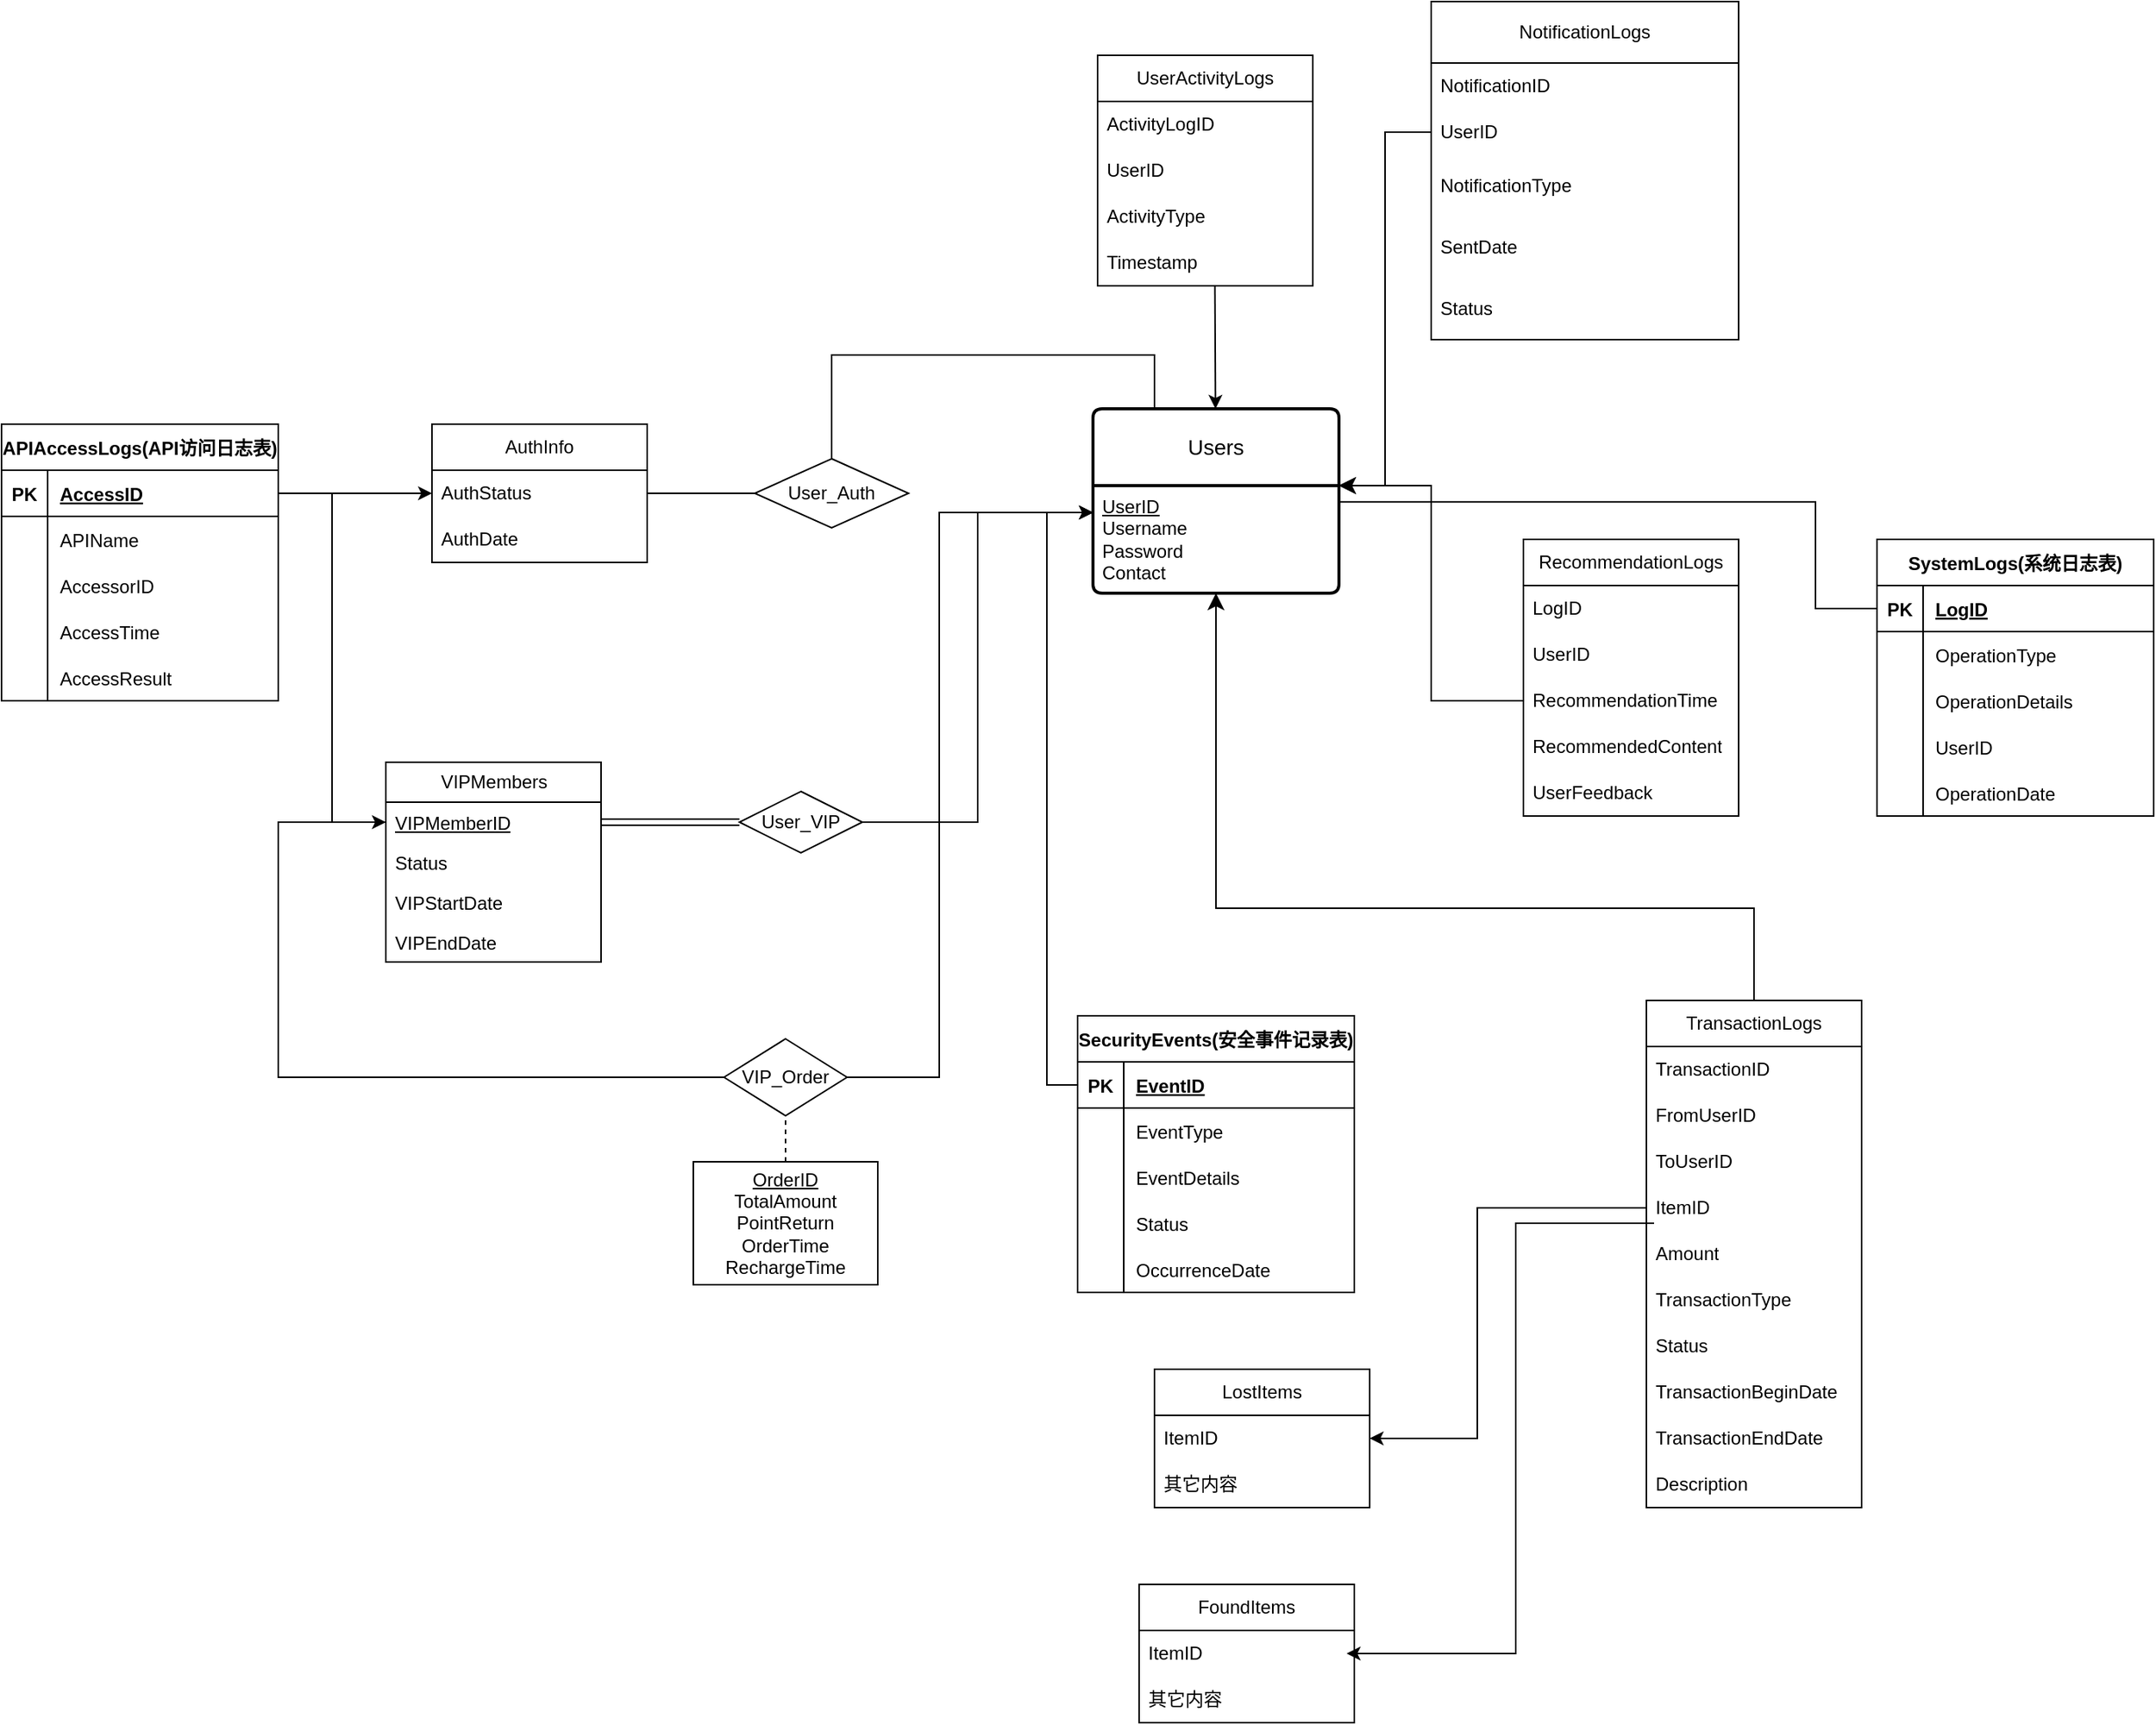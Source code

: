 <mxfile version="24.4.4" type="device">
  <diagram id="R2lEEEUBdFMjLlhIrx00" name="Page-1">
    <mxGraphModel dx="3827" dy="1491" grid="1" gridSize="10" guides="1" tooltips="1" connect="1" arrows="1" fold="1" page="1" pageScale="1" pageWidth="827" pageHeight="1169" math="0" shadow="0" extFonts="Permanent Marker^https://fonts.googleapis.com/css?family=Permanent+Marker">
      <root>
        <mxCell id="0" />
        <mxCell id="1" parent="0" />
        <mxCell id="C-vyLk0tnHw3VtMMgP7b-23" value="SystemLogs(系统日志表)" style="shape=table;startSize=30;container=1;collapsible=1;childLayout=tableLayout;fixedRows=1;rowLines=0;fontStyle=1;align=center;resizeLast=1;" parent="1" vertex="1">
          <mxGeometry x="870" y="460" width="180" height="180" as="geometry" />
        </mxCell>
        <mxCell id="C-vyLk0tnHw3VtMMgP7b-24" value="" style="shape=partialRectangle;collapsible=0;dropTarget=0;pointerEvents=0;fillColor=none;points=[[0,0.5],[1,0.5]];portConstraint=eastwest;top=0;left=0;right=0;bottom=1;" parent="C-vyLk0tnHw3VtMMgP7b-23" vertex="1">
          <mxGeometry y="30" width="180" height="30" as="geometry" />
        </mxCell>
        <mxCell id="C-vyLk0tnHw3VtMMgP7b-25" value="PK" style="shape=partialRectangle;overflow=hidden;connectable=0;fillColor=none;top=0;left=0;bottom=0;right=0;fontStyle=1;" parent="C-vyLk0tnHw3VtMMgP7b-24" vertex="1">
          <mxGeometry width="30" height="30" as="geometry">
            <mxRectangle width="30" height="30" as="alternateBounds" />
          </mxGeometry>
        </mxCell>
        <mxCell id="C-vyLk0tnHw3VtMMgP7b-26" value="LogID" style="shape=partialRectangle;overflow=hidden;connectable=0;fillColor=none;top=0;left=0;bottom=0;right=0;align=left;spacingLeft=6;fontStyle=5;" parent="C-vyLk0tnHw3VtMMgP7b-24" vertex="1">
          <mxGeometry x="30" width="150" height="30" as="geometry">
            <mxRectangle width="150" height="30" as="alternateBounds" />
          </mxGeometry>
        </mxCell>
        <mxCell id="C-vyLk0tnHw3VtMMgP7b-27" value="" style="shape=partialRectangle;collapsible=0;dropTarget=0;pointerEvents=0;fillColor=none;points=[[0,0.5],[1,0.5]];portConstraint=eastwest;top=0;left=0;right=0;bottom=0;" parent="C-vyLk0tnHw3VtMMgP7b-23" vertex="1">
          <mxGeometry y="60" width="180" height="30" as="geometry" />
        </mxCell>
        <mxCell id="C-vyLk0tnHw3VtMMgP7b-28" value="" style="shape=partialRectangle;overflow=hidden;connectable=0;fillColor=none;top=0;left=0;bottom=0;right=0;" parent="C-vyLk0tnHw3VtMMgP7b-27" vertex="1">
          <mxGeometry width="30" height="30" as="geometry">
            <mxRectangle width="30" height="30" as="alternateBounds" />
          </mxGeometry>
        </mxCell>
        <mxCell id="C-vyLk0tnHw3VtMMgP7b-29" value="OperationType" style="shape=partialRectangle;overflow=hidden;connectable=0;fillColor=none;top=0;left=0;bottom=0;right=0;align=left;spacingLeft=6;" parent="C-vyLk0tnHw3VtMMgP7b-27" vertex="1">
          <mxGeometry x="30" width="150" height="30" as="geometry">
            <mxRectangle width="150" height="30" as="alternateBounds" />
          </mxGeometry>
        </mxCell>
        <mxCell id="iNMKow8Jw0Is4EPmuiwN-4" style="shape=partialRectangle;collapsible=0;dropTarget=0;pointerEvents=0;fillColor=none;points=[[0,0.5],[1,0.5]];portConstraint=eastwest;top=0;left=0;right=0;bottom=0;" parent="C-vyLk0tnHw3VtMMgP7b-23" vertex="1">
          <mxGeometry y="90" width="180" height="30" as="geometry" />
        </mxCell>
        <mxCell id="iNMKow8Jw0Is4EPmuiwN-5" style="shape=partialRectangle;overflow=hidden;connectable=0;fillColor=none;top=0;left=0;bottom=0;right=0;" parent="iNMKow8Jw0Is4EPmuiwN-4" vertex="1">
          <mxGeometry width="30" height="30" as="geometry">
            <mxRectangle width="30" height="30" as="alternateBounds" />
          </mxGeometry>
        </mxCell>
        <mxCell id="iNMKow8Jw0Is4EPmuiwN-6" value="OperationDetails" style="shape=partialRectangle;overflow=hidden;connectable=0;fillColor=none;top=0;left=0;bottom=0;right=0;align=left;spacingLeft=6;" parent="iNMKow8Jw0Is4EPmuiwN-4" vertex="1">
          <mxGeometry x="30" width="150" height="30" as="geometry">
            <mxRectangle width="150" height="30" as="alternateBounds" />
          </mxGeometry>
        </mxCell>
        <mxCell id="iNMKow8Jw0Is4EPmuiwN-7" style="shape=partialRectangle;collapsible=0;dropTarget=0;pointerEvents=0;fillColor=none;points=[[0,0.5],[1,0.5]];portConstraint=eastwest;top=0;left=0;right=0;bottom=0;" parent="C-vyLk0tnHw3VtMMgP7b-23" vertex="1">
          <mxGeometry y="120" width="180" height="30" as="geometry" />
        </mxCell>
        <mxCell id="iNMKow8Jw0Is4EPmuiwN-8" style="shape=partialRectangle;overflow=hidden;connectable=0;fillColor=none;top=0;left=0;bottom=0;right=0;" parent="iNMKow8Jw0Is4EPmuiwN-7" vertex="1">
          <mxGeometry width="30" height="30" as="geometry">
            <mxRectangle width="30" height="30" as="alternateBounds" />
          </mxGeometry>
        </mxCell>
        <mxCell id="iNMKow8Jw0Is4EPmuiwN-9" value="UserID" style="shape=partialRectangle;overflow=hidden;connectable=0;fillColor=none;top=0;left=0;bottom=0;right=0;align=left;spacingLeft=6;" parent="iNMKow8Jw0Is4EPmuiwN-7" vertex="1">
          <mxGeometry x="30" width="150" height="30" as="geometry">
            <mxRectangle width="150" height="30" as="alternateBounds" />
          </mxGeometry>
        </mxCell>
        <mxCell id="iNMKow8Jw0Is4EPmuiwN-10" style="shape=partialRectangle;collapsible=0;dropTarget=0;pointerEvents=0;fillColor=none;points=[[0,0.5],[1,0.5]];portConstraint=eastwest;top=0;left=0;right=0;bottom=0;" parent="C-vyLk0tnHw3VtMMgP7b-23" vertex="1">
          <mxGeometry y="150" width="180" height="30" as="geometry" />
        </mxCell>
        <mxCell id="iNMKow8Jw0Is4EPmuiwN-11" style="shape=partialRectangle;overflow=hidden;connectable=0;fillColor=none;top=0;left=0;bottom=0;right=0;" parent="iNMKow8Jw0Is4EPmuiwN-10" vertex="1">
          <mxGeometry width="30" height="30" as="geometry">
            <mxRectangle width="30" height="30" as="alternateBounds" />
          </mxGeometry>
        </mxCell>
        <mxCell id="iNMKow8Jw0Is4EPmuiwN-12" value="OperationDate" style="shape=partialRectangle;overflow=hidden;connectable=0;fillColor=none;top=0;left=0;bottom=0;right=0;align=left;spacingLeft=6;" parent="iNMKow8Jw0Is4EPmuiwN-10" vertex="1">
          <mxGeometry x="30" width="150" height="30" as="geometry">
            <mxRectangle width="150" height="30" as="alternateBounds" />
          </mxGeometry>
        </mxCell>
        <mxCell id="iNMKow8Jw0Is4EPmuiwN-45" value="APIAccessLogs(API访问日志表)" style="shape=table;startSize=30;container=1;collapsible=1;childLayout=tableLayout;fixedRows=1;rowLines=0;fontStyle=1;align=center;resizeLast=1;" parent="1" vertex="1">
          <mxGeometry x="-350" y="385" width="180" height="180" as="geometry" />
        </mxCell>
        <mxCell id="iNMKow8Jw0Is4EPmuiwN-46" value="" style="shape=partialRectangle;collapsible=0;dropTarget=0;pointerEvents=0;fillColor=none;points=[[0,0.5],[1,0.5]];portConstraint=eastwest;top=0;left=0;right=0;bottom=1;" parent="iNMKow8Jw0Is4EPmuiwN-45" vertex="1">
          <mxGeometry y="30" width="180" height="30" as="geometry" />
        </mxCell>
        <mxCell id="iNMKow8Jw0Is4EPmuiwN-47" value="PK" style="shape=partialRectangle;overflow=hidden;connectable=0;fillColor=none;top=0;left=0;bottom=0;right=0;fontStyle=1;" parent="iNMKow8Jw0Is4EPmuiwN-46" vertex="1">
          <mxGeometry width="30" height="30" as="geometry">
            <mxRectangle width="30" height="30" as="alternateBounds" />
          </mxGeometry>
        </mxCell>
        <mxCell id="iNMKow8Jw0Is4EPmuiwN-48" value="AccessID" style="shape=partialRectangle;overflow=hidden;connectable=0;fillColor=none;top=0;left=0;bottom=0;right=0;align=left;spacingLeft=6;fontStyle=5;" parent="iNMKow8Jw0Is4EPmuiwN-46" vertex="1">
          <mxGeometry x="30" width="150" height="30" as="geometry">
            <mxRectangle width="150" height="30" as="alternateBounds" />
          </mxGeometry>
        </mxCell>
        <mxCell id="iNMKow8Jw0Is4EPmuiwN-49" value="" style="shape=partialRectangle;collapsible=0;dropTarget=0;pointerEvents=0;fillColor=none;points=[[0,0.5],[1,0.5]];portConstraint=eastwest;top=0;left=0;right=0;bottom=0;" parent="iNMKow8Jw0Is4EPmuiwN-45" vertex="1">
          <mxGeometry y="60" width="180" height="30" as="geometry" />
        </mxCell>
        <mxCell id="iNMKow8Jw0Is4EPmuiwN-50" value="" style="shape=partialRectangle;overflow=hidden;connectable=0;fillColor=none;top=0;left=0;bottom=0;right=0;" parent="iNMKow8Jw0Is4EPmuiwN-49" vertex="1">
          <mxGeometry width="30" height="30" as="geometry">
            <mxRectangle width="30" height="30" as="alternateBounds" />
          </mxGeometry>
        </mxCell>
        <mxCell id="iNMKow8Jw0Is4EPmuiwN-51" value="APIName" style="shape=partialRectangle;overflow=hidden;connectable=0;fillColor=none;top=0;left=0;bottom=0;right=0;align=left;spacingLeft=6;" parent="iNMKow8Jw0Is4EPmuiwN-49" vertex="1">
          <mxGeometry x="30" width="150" height="30" as="geometry">
            <mxRectangle width="150" height="30" as="alternateBounds" />
          </mxGeometry>
        </mxCell>
        <mxCell id="iNMKow8Jw0Is4EPmuiwN-52" style="shape=partialRectangle;collapsible=0;dropTarget=0;pointerEvents=0;fillColor=none;points=[[0,0.5],[1,0.5]];portConstraint=eastwest;top=0;left=0;right=0;bottom=0;" parent="iNMKow8Jw0Is4EPmuiwN-45" vertex="1">
          <mxGeometry y="90" width="180" height="30" as="geometry" />
        </mxCell>
        <mxCell id="iNMKow8Jw0Is4EPmuiwN-53" style="shape=partialRectangle;overflow=hidden;connectable=0;fillColor=none;top=0;left=0;bottom=0;right=0;" parent="iNMKow8Jw0Is4EPmuiwN-52" vertex="1">
          <mxGeometry width="30" height="30" as="geometry">
            <mxRectangle width="30" height="30" as="alternateBounds" />
          </mxGeometry>
        </mxCell>
        <mxCell id="iNMKow8Jw0Is4EPmuiwN-54" value="AccessorID" style="shape=partialRectangle;overflow=hidden;connectable=0;fillColor=none;top=0;left=0;bottom=0;right=0;align=left;spacingLeft=6;" parent="iNMKow8Jw0Is4EPmuiwN-52" vertex="1">
          <mxGeometry x="30" width="150" height="30" as="geometry">
            <mxRectangle width="150" height="30" as="alternateBounds" />
          </mxGeometry>
        </mxCell>
        <mxCell id="iNMKow8Jw0Is4EPmuiwN-55" style="shape=partialRectangle;collapsible=0;dropTarget=0;pointerEvents=0;fillColor=none;points=[[0,0.5],[1,0.5]];portConstraint=eastwest;top=0;left=0;right=0;bottom=0;" parent="iNMKow8Jw0Is4EPmuiwN-45" vertex="1">
          <mxGeometry y="120" width="180" height="30" as="geometry" />
        </mxCell>
        <mxCell id="iNMKow8Jw0Is4EPmuiwN-56" style="shape=partialRectangle;overflow=hidden;connectable=0;fillColor=none;top=0;left=0;bottom=0;right=0;" parent="iNMKow8Jw0Is4EPmuiwN-55" vertex="1">
          <mxGeometry width="30" height="30" as="geometry">
            <mxRectangle width="30" height="30" as="alternateBounds" />
          </mxGeometry>
        </mxCell>
        <mxCell id="iNMKow8Jw0Is4EPmuiwN-57" value="AccessTime" style="shape=partialRectangle;overflow=hidden;connectable=0;fillColor=none;top=0;left=0;bottom=0;right=0;align=left;spacingLeft=6;" parent="iNMKow8Jw0Is4EPmuiwN-55" vertex="1">
          <mxGeometry x="30" width="150" height="30" as="geometry">
            <mxRectangle width="150" height="30" as="alternateBounds" />
          </mxGeometry>
        </mxCell>
        <mxCell id="iNMKow8Jw0Is4EPmuiwN-58" style="shape=partialRectangle;collapsible=0;dropTarget=0;pointerEvents=0;fillColor=none;points=[[0,0.5],[1,0.5]];portConstraint=eastwest;top=0;left=0;right=0;bottom=0;" parent="iNMKow8Jw0Is4EPmuiwN-45" vertex="1">
          <mxGeometry y="150" width="180" height="30" as="geometry" />
        </mxCell>
        <mxCell id="iNMKow8Jw0Is4EPmuiwN-59" style="shape=partialRectangle;overflow=hidden;connectable=0;fillColor=none;top=0;left=0;bottom=0;right=0;" parent="iNMKow8Jw0Is4EPmuiwN-58" vertex="1">
          <mxGeometry width="30" height="30" as="geometry">
            <mxRectangle width="30" height="30" as="alternateBounds" />
          </mxGeometry>
        </mxCell>
        <mxCell id="iNMKow8Jw0Is4EPmuiwN-60" value="AccessResult" style="shape=partialRectangle;overflow=hidden;connectable=0;fillColor=none;top=0;left=0;bottom=0;right=0;align=left;spacingLeft=6;" parent="iNMKow8Jw0Is4EPmuiwN-58" vertex="1">
          <mxGeometry x="30" width="150" height="30" as="geometry">
            <mxRectangle width="150" height="30" as="alternateBounds" />
          </mxGeometry>
        </mxCell>
        <mxCell id="iNMKow8Jw0Is4EPmuiwN-103" value="SecurityEvents(安全事件记录表)" style="shape=table;startSize=30;container=1;collapsible=1;childLayout=tableLayout;fixedRows=1;rowLines=0;fontStyle=1;align=center;resizeLast=1;" parent="1" vertex="1">
          <mxGeometry x="350" y="770" width="180" height="180" as="geometry" />
        </mxCell>
        <mxCell id="iNMKow8Jw0Is4EPmuiwN-104" value="" style="shape=partialRectangle;collapsible=0;dropTarget=0;pointerEvents=0;fillColor=none;points=[[0,0.5],[1,0.5]];portConstraint=eastwest;top=0;left=0;right=0;bottom=1;" parent="iNMKow8Jw0Is4EPmuiwN-103" vertex="1">
          <mxGeometry y="30" width="180" height="30" as="geometry" />
        </mxCell>
        <mxCell id="iNMKow8Jw0Is4EPmuiwN-105" value="PK" style="shape=partialRectangle;overflow=hidden;connectable=0;fillColor=none;top=0;left=0;bottom=0;right=0;fontStyle=1;" parent="iNMKow8Jw0Is4EPmuiwN-104" vertex="1">
          <mxGeometry width="30" height="30" as="geometry">
            <mxRectangle width="30" height="30" as="alternateBounds" />
          </mxGeometry>
        </mxCell>
        <mxCell id="iNMKow8Jw0Is4EPmuiwN-106" value="EventID" style="shape=partialRectangle;overflow=hidden;connectable=0;fillColor=none;top=0;left=0;bottom=0;right=0;align=left;spacingLeft=6;fontStyle=5;" parent="iNMKow8Jw0Is4EPmuiwN-104" vertex="1">
          <mxGeometry x="30" width="150" height="30" as="geometry">
            <mxRectangle width="150" height="30" as="alternateBounds" />
          </mxGeometry>
        </mxCell>
        <mxCell id="iNMKow8Jw0Is4EPmuiwN-107" value="" style="shape=partialRectangle;collapsible=0;dropTarget=0;pointerEvents=0;fillColor=none;points=[[0,0.5],[1,0.5]];portConstraint=eastwest;top=0;left=0;right=0;bottom=0;" parent="iNMKow8Jw0Is4EPmuiwN-103" vertex="1">
          <mxGeometry y="60" width="180" height="30" as="geometry" />
        </mxCell>
        <mxCell id="iNMKow8Jw0Is4EPmuiwN-108" value="" style="shape=partialRectangle;overflow=hidden;connectable=0;fillColor=none;top=0;left=0;bottom=0;right=0;" parent="iNMKow8Jw0Is4EPmuiwN-107" vertex="1">
          <mxGeometry width="30" height="30" as="geometry">
            <mxRectangle width="30" height="30" as="alternateBounds" />
          </mxGeometry>
        </mxCell>
        <mxCell id="iNMKow8Jw0Is4EPmuiwN-109" value="EventType" style="shape=partialRectangle;overflow=hidden;connectable=0;fillColor=none;top=0;left=0;bottom=0;right=0;align=left;spacingLeft=6;" parent="iNMKow8Jw0Is4EPmuiwN-107" vertex="1">
          <mxGeometry x="30" width="150" height="30" as="geometry">
            <mxRectangle width="150" height="30" as="alternateBounds" />
          </mxGeometry>
        </mxCell>
        <mxCell id="iNMKow8Jw0Is4EPmuiwN-110" style="shape=partialRectangle;collapsible=0;dropTarget=0;pointerEvents=0;fillColor=none;points=[[0,0.5],[1,0.5]];portConstraint=eastwest;top=0;left=0;right=0;bottom=0;" parent="iNMKow8Jw0Is4EPmuiwN-103" vertex="1">
          <mxGeometry y="90" width="180" height="30" as="geometry" />
        </mxCell>
        <mxCell id="iNMKow8Jw0Is4EPmuiwN-111" style="shape=partialRectangle;overflow=hidden;connectable=0;fillColor=none;top=0;left=0;bottom=0;right=0;" parent="iNMKow8Jw0Is4EPmuiwN-110" vertex="1">
          <mxGeometry width="30" height="30" as="geometry">
            <mxRectangle width="30" height="30" as="alternateBounds" />
          </mxGeometry>
        </mxCell>
        <mxCell id="iNMKow8Jw0Is4EPmuiwN-112" value="EventDetails" style="shape=partialRectangle;overflow=hidden;connectable=0;fillColor=none;top=0;left=0;bottom=0;right=0;align=left;spacingLeft=6;" parent="iNMKow8Jw0Is4EPmuiwN-110" vertex="1">
          <mxGeometry x="30" width="150" height="30" as="geometry">
            <mxRectangle width="150" height="30" as="alternateBounds" />
          </mxGeometry>
        </mxCell>
        <mxCell id="iNMKow8Jw0Is4EPmuiwN-113" style="shape=partialRectangle;collapsible=0;dropTarget=0;pointerEvents=0;fillColor=none;points=[[0,0.5],[1,0.5]];portConstraint=eastwest;top=0;left=0;right=0;bottom=0;" parent="iNMKow8Jw0Is4EPmuiwN-103" vertex="1">
          <mxGeometry y="120" width="180" height="30" as="geometry" />
        </mxCell>
        <mxCell id="iNMKow8Jw0Is4EPmuiwN-114" style="shape=partialRectangle;overflow=hidden;connectable=0;fillColor=none;top=0;left=0;bottom=0;right=0;" parent="iNMKow8Jw0Is4EPmuiwN-113" vertex="1">
          <mxGeometry width="30" height="30" as="geometry">
            <mxRectangle width="30" height="30" as="alternateBounds" />
          </mxGeometry>
        </mxCell>
        <mxCell id="iNMKow8Jw0Is4EPmuiwN-115" value="Status" style="shape=partialRectangle;overflow=hidden;connectable=0;fillColor=none;top=0;left=0;bottom=0;right=0;align=left;spacingLeft=6;" parent="iNMKow8Jw0Is4EPmuiwN-113" vertex="1">
          <mxGeometry x="30" width="150" height="30" as="geometry">
            <mxRectangle width="150" height="30" as="alternateBounds" />
          </mxGeometry>
        </mxCell>
        <mxCell id="iNMKow8Jw0Is4EPmuiwN-116" style="shape=partialRectangle;collapsible=0;dropTarget=0;pointerEvents=0;fillColor=none;points=[[0,0.5],[1,0.5]];portConstraint=eastwest;top=0;left=0;right=0;bottom=0;" parent="iNMKow8Jw0Is4EPmuiwN-103" vertex="1">
          <mxGeometry y="150" width="180" height="30" as="geometry" />
        </mxCell>
        <mxCell id="iNMKow8Jw0Is4EPmuiwN-117" style="shape=partialRectangle;overflow=hidden;connectable=0;fillColor=none;top=0;left=0;bottom=0;right=0;" parent="iNMKow8Jw0Is4EPmuiwN-116" vertex="1">
          <mxGeometry width="30" height="30" as="geometry">
            <mxRectangle width="30" height="30" as="alternateBounds" />
          </mxGeometry>
        </mxCell>
        <mxCell id="iNMKow8Jw0Is4EPmuiwN-118" value="OccurrenceDate" style="shape=partialRectangle;overflow=hidden;connectable=0;fillColor=none;top=0;left=0;bottom=0;right=0;align=left;spacingLeft=6;" parent="iNMKow8Jw0Is4EPmuiwN-116" vertex="1">
          <mxGeometry x="30" width="150" height="30" as="geometry">
            <mxRectangle width="150" height="30" as="alternateBounds" />
          </mxGeometry>
        </mxCell>
        <mxCell id="iNMKow8Jw0Is4EPmuiwN-124" style="edgeStyle=orthogonalEdgeStyle;rounded=0;orthogonalLoop=1;jettySize=auto;html=1;exitX=0;exitY=0.5;exitDx=0;exitDy=0;entryX=0;entryY=0.5;entryDx=0;entryDy=0;" parent="1" edge="1">
          <mxGeometry relative="1" as="geometry">
            <mxPoint x="80" y="755" as="targetPoint" />
          </mxGeometry>
        </mxCell>
        <mxCell id="PLKvuvohkoEsjJunNmES-5" value="AuthInfo" style="swimlane;fontStyle=0;childLayout=stackLayout;horizontal=1;startSize=30;horizontalStack=0;resizeParent=1;resizeParentMax=0;resizeLast=0;collapsible=1;marginBottom=0;whiteSpace=wrap;html=1;" parent="1" vertex="1">
          <mxGeometry x="-70" y="385" width="140" height="90" as="geometry" />
        </mxCell>
        <mxCell id="PLKvuvohkoEsjJunNmES-6" value="AuthStatus" style="text;strokeColor=none;fillColor=none;align=left;verticalAlign=middle;spacingLeft=4;spacingRight=4;overflow=hidden;points=[[0,0.5],[1,0.5]];portConstraint=eastwest;rotatable=0;whiteSpace=wrap;html=1;" parent="PLKvuvohkoEsjJunNmES-5" vertex="1">
          <mxGeometry y="30" width="140" height="30" as="geometry" />
        </mxCell>
        <mxCell id="PLKvuvohkoEsjJunNmES-7" value="AuthDate" style="text;strokeColor=none;fillColor=none;align=left;verticalAlign=middle;spacingLeft=4;spacingRight=4;overflow=hidden;points=[[0,0.5],[1,0.5]];portConstraint=eastwest;rotatable=0;whiteSpace=wrap;html=1;" parent="PLKvuvohkoEsjJunNmES-5" vertex="1">
          <mxGeometry y="60" width="140" height="30" as="geometry" />
        </mxCell>
        <mxCell id="PLKvuvohkoEsjJunNmES-26" style="edgeStyle=orthogonalEdgeStyle;rounded=0;orthogonalLoop=1;jettySize=auto;html=1;exitX=1;exitY=0.5;exitDx=0;exitDy=0;entryX=0;entryY=0.5;entryDx=0;entryDy=0;" parent="1" source="iNMKow8Jw0Is4EPmuiwN-46" target="PLKvuvohkoEsjJunNmES-6" edge="1">
          <mxGeometry relative="1" as="geometry" />
        </mxCell>
        <mxCell id="PLKvuvohkoEsjJunNmES-62" value="VIPMembers" style="swimlane;fontStyle=0;childLayout=stackLayout;horizontal=1;startSize=26;fillColor=none;horizontalStack=0;resizeParent=1;resizeParentMax=0;resizeLast=0;collapsible=1;marginBottom=0;html=1;" parent="1" vertex="1">
          <mxGeometry x="-100" y="605" width="140" height="130" as="geometry" />
        </mxCell>
        <mxCell id="PLKvuvohkoEsjJunNmES-63" value="&lt;u&gt;VIPMemberID&lt;/u&gt;" style="text;strokeColor=none;fillColor=none;align=left;verticalAlign=top;spacingLeft=4;spacingRight=4;overflow=hidden;rotatable=0;points=[[0,0.5],[1,0.5]];portConstraint=eastwest;whiteSpace=wrap;html=1;" parent="PLKvuvohkoEsjJunNmES-62" vertex="1">
          <mxGeometry y="26" width="140" height="26" as="geometry" />
        </mxCell>
        <mxCell id="PLKvuvohkoEsjJunNmES-64" value="Status" style="text;strokeColor=none;fillColor=none;align=left;verticalAlign=top;spacingLeft=4;spacingRight=4;overflow=hidden;rotatable=0;points=[[0,0.5],[1,0.5]];portConstraint=eastwest;whiteSpace=wrap;html=1;" parent="PLKvuvohkoEsjJunNmES-62" vertex="1">
          <mxGeometry y="52" width="140" height="26" as="geometry" />
        </mxCell>
        <mxCell id="PLKvuvohkoEsjJunNmES-65" value="VIPStartDate" style="text;strokeColor=none;fillColor=none;align=left;verticalAlign=top;spacingLeft=4;spacingRight=4;overflow=hidden;rotatable=0;points=[[0,0.5],[1,0.5]];portConstraint=eastwest;whiteSpace=wrap;html=1;" parent="PLKvuvohkoEsjJunNmES-62" vertex="1">
          <mxGeometry y="78" width="140" height="26" as="geometry" />
        </mxCell>
        <mxCell id="PLKvuvohkoEsjJunNmES-66" value="VIPEndDate" style="text;strokeColor=none;fillColor=none;align=left;verticalAlign=top;spacingLeft=4;spacingRight=4;overflow=hidden;rotatable=0;points=[[0,0.5],[1,0.5]];portConstraint=eastwest;whiteSpace=wrap;html=1;" parent="PLKvuvohkoEsjJunNmES-62" vertex="1">
          <mxGeometry y="104" width="140" height="26" as="geometry" />
        </mxCell>
        <mxCell id="PLKvuvohkoEsjJunNmES-67" style="edgeStyle=orthogonalEdgeStyle;rounded=0;orthogonalLoop=1;jettySize=auto;html=1;exitX=1;exitY=0.5;exitDx=0;exitDy=0;entryX=0;entryY=0.25;entryDx=0;entryDy=0;" parent="1" source="PLKvuvohkoEsjJunNmES-68" target="Yx_7SLnbXZK50IhUqcWa-11" edge="1">
          <mxGeometry relative="1" as="geometry">
            <mxPoint x="340" y="440" as="targetPoint" />
          </mxGeometry>
        </mxCell>
        <mxCell id="PLKvuvohkoEsjJunNmES-68" value="User_VIP" style="rhombus;whiteSpace=wrap;html=1;" parent="1" vertex="1">
          <mxGeometry x="130" y="624" width="80" height="40" as="geometry" />
        </mxCell>
        <mxCell id="PLKvuvohkoEsjJunNmES-71" style="edgeStyle=orthogonalEdgeStyle;rounded=0;orthogonalLoop=1;jettySize=auto;html=1;exitX=1;exitY=0.5;exitDx=0;exitDy=0;entryX=0;entryY=0.25;entryDx=0;entryDy=0;" parent="1" source="PLKvuvohkoEsjJunNmES-73" target="Yx_7SLnbXZK50IhUqcWa-11" edge="1">
          <mxGeometry relative="1" as="geometry">
            <mxPoint x="340" y="440" as="targetPoint" />
            <Array as="points">
              <mxPoint x="260" y="810" />
              <mxPoint x="260" y="443" />
            </Array>
          </mxGeometry>
        </mxCell>
        <mxCell id="QbHnhG81_5LWySikkBCs-5" style="edgeStyle=orthogonalEdgeStyle;rounded=0;orthogonalLoop=1;jettySize=auto;html=1;exitX=0;exitY=0.5;exitDx=0;exitDy=0;entryX=0;entryY=0.5;entryDx=0;entryDy=0;endArrow=none;endFill=0;" edge="1" parent="1" source="PLKvuvohkoEsjJunNmES-73" target="PLKvuvohkoEsjJunNmES-63">
          <mxGeometry relative="1" as="geometry">
            <Array as="points">
              <mxPoint x="-170" y="810" />
              <mxPoint x="-170" y="644" />
            </Array>
          </mxGeometry>
        </mxCell>
        <mxCell id="PLKvuvohkoEsjJunNmES-73" value="VIP_Order" style="rhombus;whiteSpace=wrap;html=1;" parent="1" vertex="1">
          <mxGeometry x="120" y="785" width="80" height="50" as="geometry" />
        </mxCell>
        <mxCell id="PLKvuvohkoEsjJunNmES-74" value="" style="endArrow=none;dashed=1;html=1;rounded=0;entryX=0.5;entryY=1;entryDx=0;entryDy=0;exitX=0.5;exitY=0;exitDx=0;exitDy=0;" parent="1" source="PLKvuvohkoEsjJunNmES-76" target="PLKvuvohkoEsjJunNmES-73" edge="1">
          <mxGeometry width="50" height="50" relative="1" as="geometry">
            <mxPoint x="160" y="875" as="sourcePoint" />
            <mxPoint x="200" y="865" as="targetPoint" />
          </mxGeometry>
        </mxCell>
        <mxCell id="PLKvuvohkoEsjJunNmES-75" value="" style="shape=link;html=1;rounded=0;exitX=1;exitY=0.5;exitDx=0;exitDy=0;entryX=0;entryY=0.5;entryDx=0;entryDy=0;" parent="1" source="PLKvuvohkoEsjJunNmES-63" target="PLKvuvohkoEsjJunNmES-68" edge="1">
          <mxGeometry width="100" relative="1" as="geometry">
            <mxPoint x="130" y="715" as="sourcePoint" />
            <mxPoint x="230" y="715" as="targetPoint" />
            <Array as="points" />
          </mxGeometry>
        </mxCell>
        <mxCell id="PLKvuvohkoEsjJunNmES-76" value="&lt;u style=&quot;&quot;&gt;OrderID&lt;br&gt;&lt;/u&gt;&lt;span style=&quot;text-align: left;&quot;&gt;TotalAmount&lt;br&gt;&lt;/span&gt;&lt;span style=&quot;text-align: left;&quot;&gt;PointReturn&lt;br&gt;&lt;/span&gt;&lt;span style=&quot;text-align: left;&quot;&gt;OrderTime&lt;br&gt;&lt;/span&gt;&lt;span style=&quot;text-align: left;&quot;&gt;RechargeTime&lt;/span&gt;&lt;u style=&quot;&quot;&gt;&lt;br&gt;&lt;/u&gt;" style="rounded=0;whiteSpace=wrap;html=1;" parent="1" vertex="1">
          <mxGeometry x="100" y="865" width="120" height="80" as="geometry" />
        </mxCell>
        <mxCell id="PLKvuvohkoEsjJunNmES-77" style="edgeStyle=orthogonalEdgeStyle;rounded=0;orthogonalLoop=1;jettySize=auto;html=1;exitX=1;exitY=0.5;exitDx=0;exitDy=0;entryX=0;entryY=0.5;entryDx=0;entryDy=0;" parent="1" source="iNMKow8Jw0Is4EPmuiwN-46" target="PLKvuvohkoEsjJunNmES-63" edge="1">
          <mxGeometry relative="1" as="geometry" />
        </mxCell>
        <mxCell id="QbHnhG81_5LWySikkBCs-3" style="edgeStyle=orthogonalEdgeStyle;rounded=0;orthogonalLoop=1;jettySize=auto;html=1;exitX=0.5;exitY=0;exitDx=0;exitDy=0;entryX=0.25;entryY=0;entryDx=0;entryDy=0;endArrow=none;endFill=0;" edge="1" parent="1" source="Yx_7SLnbXZK50IhUqcWa-2" target="Yx_7SLnbXZK50IhUqcWa-10">
          <mxGeometry relative="1" as="geometry">
            <Array as="points">
              <mxPoint x="190" y="340" />
              <mxPoint x="400" y="340" />
            </Array>
          </mxGeometry>
        </mxCell>
        <mxCell id="Yx_7SLnbXZK50IhUqcWa-2" value="User_Auth" style="shape=rhombus;perimeter=rhombusPerimeter;whiteSpace=wrap;html=1;align=center;" parent="1" vertex="1">
          <mxGeometry x="140" y="407.5" width="100" height="45" as="geometry" />
        </mxCell>
        <mxCell id="Yx_7SLnbXZK50IhUqcWa-10" value="Users" style="swimlane;childLayout=stackLayout;horizontal=1;startSize=50;horizontalStack=0;rounded=1;fontSize=14;fontStyle=0;strokeWidth=2;resizeParent=0;resizeLast=1;shadow=0;dashed=0;align=center;arcSize=4;whiteSpace=wrap;html=1;" parent="1" vertex="1">
          <mxGeometry x="360" y="375" width="160" height="120" as="geometry" />
        </mxCell>
        <mxCell id="Yx_7SLnbXZK50IhUqcWa-11" value="&lt;u&gt;UserID&lt;/u&gt;&lt;div&gt;Username&lt;/div&gt;&lt;div&gt;Password&lt;/div&gt;&lt;div&gt;Contact&lt;/div&gt;" style="align=left;strokeColor=none;fillColor=none;spacingLeft=4;fontSize=12;verticalAlign=top;resizable=0;rotatable=0;part=1;html=1;" parent="Yx_7SLnbXZK50IhUqcWa-10" vertex="1">
          <mxGeometry y="50" width="160" height="70" as="geometry" />
        </mxCell>
        <mxCell id="Yx_7SLnbXZK50IhUqcWa-12" style="edgeStyle=orthogonalEdgeStyle;rounded=0;orthogonalLoop=1;jettySize=auto;html=1;exitX=0.5;exitY=1;exitDx=0;exitDy=0;" parent="Yx_7SLnbXZK50IhUqcWa-10" source="Yx_7SLnbXZK50IhUqcWa-11" target="Yx_7SLnbXZK50IhUqcWa-11" edge="1">
          <mxGeometry relative="1" as="geometry" />
        </mxCell>
        <mxCell id="Yx_7SLnbXZK50IhUqcWa-13" value="NotificationLogs" style="swimlane;fontStyle=0;childLayout=stackLayout;horizontal=1;startSize=40;horizontalStack=0;resizeParent=1;resizeParentMax=0;resizeLast=0;collapsible=1;marginBottom=0;whiteSpace=wrap;html=1;" parent="1" vertex="1">
          <mxGeometry x="580" y="110" width="200" height="220" as="geometry" />
        </mxCell>
        <mxCell id="Yx_7SLnbXZK50IhUqcWa-14" value="NotificationID" style="text;strokeColor=none;fillColor=none;align=left;verticalAlign=middle;spacingLeft=4;spacingRight=4;overflow=hidden;points=[[0,0.5],[1,0.5]];portConstraint=eastwest;rotatable=0;whiteSpace=wrap;html=1;" parent="Yx_7SLnbXZK50IhUqcWa-13" vertex="1">
          <mxGeometry y="40" width="200" height="30" as="geometry" />
        </mxCell>
        <mxCell id="Yx_7SLnbXZK50IhUqcWa-15" value="UserID" style="text;strokeColor=none;fillColor=none;align=left;verticalAlign=middle;spacingLeft=4;spacingRight=4;overflow=hidden;points=[[0,0.5],[1,0.5]];portConstraint=eastwest;rotatable=0;whiteSpace=wrap;html=1;" parent="Yx_7SLnbXZK50IhUqcWa-13" vertex="1">
          <mxGeometry y="70" width="200" height="30" as="geometry" />
        </mxCell>
        <mxCell id="Yx_7SLnbXZK50IhUqcWa-16" value="&lt;span style=&quot;background-color: initial;&quot;&gt;NotificationType&lt;/span&gt;" style="text;strokeColor=none;fillColor=none;align=left;verticalAlign=middle;spacingLeft=4;spacingRight=4;overflow=hidden;points=[[0,0.5],[1,0.5]];portConstraint=eastwest;rotatable=0;whiteSpace=wrap;html=1;" parent="Yx_7SLnbXZK50IhUqcWa-13" vertex="1">
          <mxGeometry y="100" width="200" height="40" as="geometry" />
        </mxCell>
        <mxCell id="Yx_7SLnbXZK50IhUqcWa-17" value="&lt;span style=&quot;background-color: initial;&quot;&gt;SentDate&lt;/span&gt;" style="text;strokeColor=none;fillColor=none;align=left;verticalAlign=middle;spacingLeft=4;spacingRight=4;overflow=hidden;points=[[0,0.5],[1,0.5]];portConstraint=eastwest;rotatable=0;whiteSpace=wrap;html=1;" parent="Yx_7SLnbXZK50IhUqcWa-13" vertex="1">
          <mxGeometry y="140" width="200" height="40" as="geometry" />
        </mxCell>
        <mxCell id="Yx_7SLnbXZK50IhUqcWa-18" value="&lt;span style=&quot;background-color: initial;&quot;&gt;Status&lt;/span&gt;" style="text;strokeColor=none;fillColor=none;align=left;verticalAlign=middle;spacingLeft=4;spacingRight=4;overflow=hidden;points=[[0,0.5],[1,0.5]];portConstraint=eastwest;rotatable=0;whiteSpace=wrap;html=1;" parent="Yx_7SLnbXZK50IhUqcWa-13" vertex="1">
          <mxGeometry y="180" width="200" height="40" as="geometry" />
        </mxCell>
        <mxCell id="Yx_7SLnbXZK50IhUqcWa-20" value="" style="edgeStyle=elbowEdgeStyle;elbow=horizontal;endArrow=classic;html=1;curved=0;rounded=0;endSize=8;startSize=8;exitX=0;exitY=0.5;exitDx=0;exitDy=0;entryX=1;entryY=0;entryDx=0;entryDy=0;" parent="1" source="Yx_7SLnbXZK50IhUqcWa-15" target="Yx_7SLnbXZK50IhUqcWa-11" edge="1">
          <mxGeometry width="50" height="50" relative="1" as="geometry">
            <mxPoint x="140" y="370" as="sourcePoint" />
            <mxPoint x="190" y="320" as="targetPoint" />
          </mxGeometry>
        </mxCell>
        <mxCell id="Yx_7SLnbXZK50IhUqcWa-21" value="RecommendationLogs" style="swimlane;fontStyle=0;childLayout=stackLayout;horizontal=1;startSize=30;horizontalStack=0;resizeParent=1;resizeParentMax=0;resizeLast=0;collapsible=1;marginBottom=0;whiteSpace=wrap;html=1;" parent="1" vertex="1">
          <mxGeometry x="640" y="460" width="140" height="180" as="geometry" />
        </mxCell>
        <mxCell id="Yx_7SLnbXZK50IhUqcWa-22" value="LogID" style="text;strokeColor=none;fillColor=none;align=left;verticalAlign=middle;spacingLeft=4;spacingRight=4;overflow=hidden;points=[[0,0.5],[1,0.5]];portConstraint=eastwest;rotatable=0;whiteSpace=wrap;html=1;" parent="Yx_7SLnbXZK50IhUqcWa-21" vertex="1">
          <mxGeometry y="30" width="140" height="30" as="geometry" />
        </mxCell>
        <mxCell id="Yx_7SLnbXZK50IhUqcWa-23" value="UserID" style="text;strokeColor=none;fillColor=none;align=left;verticalAlign=middle;spacingLeft=4;spacingRight=4;overflow=hidden;points=[[0,0.5],[1,0.5]];portConstraint=eastwest;rotatable=0;whiteSpace=wrap;html=1;" parent="Yx_7SLnbXZK50IhUqcWa-21" vertex="1">
          <mxGeometry y="60" width="140" height="30" as="geometry" />
        </mxCell>
        <mxCell id="Yx_7SLnbXZK50IhUqcWa-24" value="RecommendationTime" style="text;strokeColor=none;fillColor=none;align=left;verticalAlign=middle;spacingLeft=4;spacingRight=4;overflow=hidden;points=[[0,0.5],[1,0.5]];portConstraint=eastwest;rotatable=0;whiteSpace=wrap;html=1;" parent="Yx_7SLnbXZK50IhUqcWa-21" vertex="1">
          <mxGeometry y="90" width="140" height="30" as="geometry" />
        </mxCell>
        <mxCell id="Yx_7SLnbXZK50IhUqcWa-25" value="RecommendedContent" style="text;strokeColor=none;fillColor=none;align=left;verticalAlign=middle;spacingLeft=4;spacingRight=4;overflow=hidden;points=[[0,0.5],[1,0.5]];portConstraint=eastwest;rotatable=0;whiteSpace=wrap;html=1;" parent="Yx_7SLnbXZK50IhUqcWa-21" vertex="1">
          <mxGeometry y="120" width="140" height="30" as="geometry" />
        </mxCell>
        <mxCell id="Yx_7SLnbXZK50IhUqcWa-26" value="UserFeedback" style="text;strokeColor=none;fillColor=none;align=left;verticalAlign=middle;spacingLeft=4;spacingRight=4;overflow=hidden;points=[[0,0.5],[1,0.5]];portConstraint=eastwest;rotatable=0;whiteSpace=wrap;html=1;" parent="Yx_7SLnbXZK50IhUqcWa-21" vertex="1">
          <mxGeometry y="150" width="140" height="30" as="geometry" />
        </mxCell>
        <mxCell id="Yx_7SLnbXZK50IhUqcWa-27" value="" style="edgeStyle=elbowEdgeStyle;elbow=horizontal;endArrow=classic;html=1;curved=0;rounded=0;endSize=8;startSize=8;exitX=0;exitY=0.5;exitDx=0;exitDy=0;entryX=1;entryY=0;entryDx=0;entryDy=0;" parent="1" source="Yx_7SLnbXZK50IhUqcWa-24" target="Yx_7SLnbXZK50IhUqcWa-11" edge="1">
          <mxGeometry width="50" height="50" relative="1" as="geometry">
            <mxPoint x="140" y="650" as="sourcePoint" />
            <mxPoint x="190" y="600" as="targetPoint" />
          </mxGeometry>
        </mxCell>
        <mxCell id="Yx_7SLnbXZK50IhUqcWa-28" value="TransactionLogs" style="swimlane;fontStyle=0;childLayout=stackLayout;horizontal=1;startSize=30;horizontalStack=0;resizeParent=1;resizeParentMax=0;resizeLast=0;collapsible=1;marginBottom=0;whiteSpace=wrap;html=1;" parent="1" vertex="1">
          <mxGeometry x="720" y="760" width="140" height="330" as="geometry" />
        </mxCell>
        <mxCell id="Yx_7SLnbXZK50IhUqcWa-29" value="TransactionID" style="text;strokeColor=none;fillColor=none;align=left;verticalAlign=middle;spacingLeft=4;spacingRight=4;overflow=hidden;points=[[0,0.5],[1,0.5]];portConstraint=eastwest;rotatable=0;whiteSpace=wrap;html=1;" parent="Yx_7SLnbXZK50IhUqcWa-28" vertex="1">
          <mxGeometry y="30" width="140" height="30" as="geometry" />
        </mxCell>
        <mxCell id="Yx_7SLnbXZK50IhUqcWa-30" value="FromUserID" style="text;strokeColor=none;fillColor=none;align=left;verticalAlign=middle;spacingLeft=4;spacingRight=4;overflow=hidden;points=[[0,0.5],[1,0.5]];portConstraint=eastwest;rotatable=0;whiteSpace=wrap;html=1;" parent="Yx_7SLnbXZK50IhUqcWa-28" vertex="1">
          <mxGeometry y="60" width="140" height="30" as="geometry" />
        </mxCell>
        <mxCell id="Yx_7SLnbXZK50IhUqcWa-31" value="ToUserID" style="text;strokeColor=none;fillColor=none;align=left;verticalAlign=middle;spacingLeft=4;spacingRight=4;overflow=hidden;points=[[0,0.5],[1,0.5]];portConstraint=eastwest;rotatable=0;whiteSpace=wrap;html=1;" parent="Yx_7SLnbXZK50IhUqcWa-28" vertex="1">
          <mxGeometry y="90" width="140" height="30" as="geometry" />
        </mxCell>
        <mxCell id="Yx_7SLnbXZK50IhUqcWa-32" value="ItemID" style="text;strokeColor=none;fillColor=none;align=left;verticalAlign=middle;spacingLeft=4;spacingRight=4;overflow=hidden;points=[[0,0.5],[1,0.5]];portConstraint=eastwest;rotatable=0;whiteSpace=wrap;html=1;" parent="Yx_7SLnbXZK50IhUqcWa-28" vertex="1">
          <mxGeometry y="120" width="140" height="30" as="geometry" />
        </mxCell>
        <mxCell id="Yx_7SLnbXZK50IhUqcWa-33" value="Amount" style="text;strokeColor=none;fillColor=none;align=left;verticalAlign=middle;spacingLeft=4;spacingRight=4;overflow=hidden;points=[[0,0.5],[1,0.5]];portConstraint=eastwest;rotatable=0;whiteSpace=wrap;html=1;" parent="Yx_7SLnbXZK50IhUqcWa-28" vertex="1">
          <mxGeometry y="150" width="140" height="30" as="geometry" />
        </mxCell>
        <mxCell id="Yx_7SLnbXZK50IhUqcWa-34" value="TransactionType" style="text;strokeColor=none;fillColor=none;align=left;verticalAlign=middle;spacingLeft=4;spacingRight=4;overflow=hidden;points=[[0,0.5],[1,0.5]];portConstraint=eastwest;rotatable=0;whiteSpace=wrap;html=1;" parent="Yx_7SLnbXZK50IhUqcWa-28" vertex="1">
          <mxGeometry y="180" width="140" height="30" as="geometry" />
        </mxCell>
        <mxCell id="Yx_7SLnbXZK50IhUqcWa-35" value="Status" style="text;strokeColor=none;fillColor=none;align=left;verticalAlign=middle;spacingLeft=4;spacingRight=4;overflow=hidden;points=[[0,0.5],[1,0.5]];portConstraint=eastwest;rotatable=0;whiteSpace=wrap;html=1;" parent="Yx_7SLnbXZK50IhUqcWa-28" vertex="1">
          <mxGeometry y="210" width="140" height="30" as="geometry" />
        </mxCell>
        <mxCell id="Yx_7SLnbXZK50IhUqcWa-36" value="TransactionBeginDate" style="text;strokeColor=none;fillColor=none;align=left;verticalAlign=middle;spacingLeft=4;spacingRight=4;overflow=hidden;points=[[0,0.5],[1,0.5]];portConstraint=eastwest;rotatable=0;whiteSpace=wrap;html=1;" parent="Yx_7SLnbXZK50IhUqcWa-28" vertex="1">
          <mxGeometry y="240" width="140" height="30" as="geometry" />
        </mxCell>
        <mxCell id="Yx_7SLnbXZK50IhUqcWa-37" value="TransactionEndDate" style="text;strokeColor=none;fillColor=none;align=left;verticalAlign=middle;spacingLeft=4;spacingRight=4;overflow=hidden;points=[[0,0.5],[1,0.5]];portConstraint=eastwest;rotatable=0;whiteSpace=wrap;html=1;" parent="Yx_7SLnbXZK50IhUqcWa-28" vertex="1">
          <mxGeometry y="270" width="140" height="30" as="geometry" />
        </mxCell>
        <mxCell id="Yx_7SLnbXZK50IhUqcWa-38" value="Description" style="text;strokeColor=none;fillColor=none;align=left;verticalAlign=middle;spacingLeft=4;spacingRight=4;overflow=hidden;points=[[0,0.5],[1,0.5]];portConstraint=eastwest;rotatable=0;whiteSpace=wrap;html=1;" parent="Yx_7SLnbXZK50IhUqcWa-28" vertex="1">
          <mxGeometry y="300" width="140" height="30" as="geometry" />
        </mxCell>
        <mxCell id="Yx_7SLnbXZK50IhUqcWa-39" value="LostItems" style="swimlane;fontStyle=0;childLayout=stackLayout;horizontal=1;startSize=30;horizontalStack=0;resizeParent=1;resizeParentMax=0;resizeLast=0;collapsible=1;marginBottom=0;whiteSpace=wrap;html=1;" parent="1" vertex="1">
          <mxGeometry x="400" y="1000" width="140" height="90" as="geometry" />
        </mxCell>
        <mxCell id="Yx_7SLnbXZK50IhUqcWa-40" value="ItemID" style="text;strokeColor=none;fillColor=none;align=left;verticalAlign=middle;spacingLeft=4;spacingRight=4;overflow=hidden;points=[[0,0.5],[1,0.5]];portConstraint=eastwest;rotatable=0;whiteSpace=wrap;html=1;" parent="Yx_7SLnbXZK50IhUqcWa-39" vertex="1">
          <mxGeometry y="30" width="140" height="30" as="geometry" />
        </mxCell>
        <mxCell id="Yx_7SLnbXZK50IhUqcWa-41" value="其它内容" style="text;strokeColor=none;fillColor=none;align=left;verticalAlign=middle;spacingLeft=4;spacingRight=4;overflow=hidden;points=[[0,0.5],[1,0.5]];portConstraint=eastwest;rotatable=0;whiteSpace=wrap;html=1;" parent="Yx_7SLnbXZK50IhUqcWa-39" vertex="1">
          <mxGeometry y="60" width="140" height="30" as="geometry" />
        </mxCell>
        <mxCell id="Yx_7SLnbXZK50IhUqcWa-42" style="edgeStyle=orthogonalEdgeStyle;html=1;exitX=0;exitY=0.5;exitDx=0;exitDy=0;entryX=1;entryY=0.5;entryDx=0;entryDy=0;rounded=0;" parent="1" source="Yx_7SLnbXZK50IhUqcWa-32" target="Yx_7SLnbXZK50IhUqcWa-40" edge="1">
          <mxGeometry relative="1" as="geometry">
            <Array as="points">
              <mxPoint x="610" y="895" />
              <mxPoint x="610" y="1045" />
            </Array>
          </mxGeometry>
        </mxCell>
        <mxCell id="Yx_7SLnbXZK50IhUqcWa-43" value="FoundItems" style="swimlane;fontStyle=0;childLayout=stackLayout;horizontal=1;startSize=30;horizontalStack=0;resizeParent=1;resizeParentMax=0;resizeLast=0;collapsible=1;marginBottom=0;whiteSpace=wrap;html=1;" parent="1" vertex="1">
          <mxGeometry x="390" y="1140" width="140" height="90" as="geometry" />
        </mxCell>
        <mxCell id="Yx_7SLnbXZK50IhUqcWa-44" value="ItemID" style="text;strokeColor=none;fillColor=none;align=left;verticalAlign=middle;spacingLeft=4;spacingRight=4;overflow=hidden;points=[[0,0.5],[1,0.5]];portConstraint=eastwest;rotatable=0;whiteSpace=wrap;html=1;" parent="Yx_7SLnbXZK50IhUqcWa-43" vertex="1">
          <mxGeometry y="30" width="140" height="30" as="geometry" />
        </mxCell>
        <mxCell id="Yx_7SLnbXZK50IhUqcWa-45" value="其它内容" style="text;strokeColor=none;fillColor=none;align=left;verticalAlign=middle;spacingLeft=4;spacingRight=4;overflow=hidden;points=[[0,0.5],[1,0.5]];portConstraint=eastwest;rotatable=0;whiteSpace=wrap;html=1;" parent="Yx_7SLnbXZK50IhUqcWa-43" vertex="1">
          <mxGeometry y="60" width="140" height="30" as="geometry" />
        </mxCell>
        <mxCell id="Yx_7SLnbXZK50IhUqcWa-46" style="edgeStyle=orthogonalEdgeStyle;html=1;exitX=0;exitY=0.5;exitDx=0;exitDy=0;entryX=1;entryY=0.5;entryDx=0;entryDy=0;rounded=0;" parent="1" edge="1">
          <mxGeometry relative="1" as="geometry">
            <mxPoint x="725.0" y="905.0" as="sourcePoint" />
            <mxPoint x="525" y="1185.0" as="targetPoint" />
            <Array as="points">
              <mxPoint x="635" y="905" />
              <mxPoint x="635" y="1185" />
            </Array>
          </mxGeometry>
        </mxCell>
        <mxCell id="Yx_7SLnbXZK50IhUqcWa-48" value="" style="edgeStyle=elbowEdgeStyle;elbow=vertical;endArrow=classic;html=1;curved=0;rounded=0;endSize=8;startSize=8;" parent="1" target="Yx_7SLnbXZK50IhUqcWa-11" edge="1">
          <mxGeometry width="50" height="50" relative="1" as="geometry">
            <mxPoint x="790" y="760" as="sourcePoint" />
            <mxPoint x="190" y="600" as="targetPoint" />
            <Array as="points">
              <mxPoint x="530" y="700" />
            </Array>
          </mxGeometry>
        </mxCell>
        <mxCell id="Yx_7SLnbXZK50IhUqcWa-49" value="UserActivityLogs" style="swimlane;fontStyle=0;childLayout=stackLayout;horizontal=1;startSize=30;horizontalStack=0;resizeParent=1;resizeParentMax=0;resizeLast=0;collapsible=1;marginBottom=0;whiteSpace=wrap;html=1;" parent="1" vertex="1">
          <mxGeometry x="363" y="145" width="140" height="150" as="geometry" />
        </mxCell>
        <mxCell id="Yx_7SLnbXZK50IhUqcWa-50" value="ActivityLogID" style="text;strokeColor=none;fillColor=none;align=left;verticalAlign=middle;spacingLeft=4;spacingRight=4;overflow=hidden;points=[[0,0.5],[1,0.5]];portConstraint=eastwest;rotatable=0;whiteSpace=wrap;html=1;" parent="Yx_7SLnbXZK50IhUqcWa-49" vertex="1">
          <mxGeometry y="30" width="140" height="30" as="geometry" />
        </mxCell>
        <mxCell id="Yx_7SLnbXZK50IhUqcWa-51" value="UserID" style="text;strokeColor=none;fillColor=none;align=left;verticalAlign=middle;spacingLeft=4;spacingRight=4;overflow=hidden;points=[[0,0.5],[1,0.5]];portConstraint=eastwest;rotatable=0;whiteSpace=wrap;html=1;" parent="Yx_7SLnbXZK50IhUqcWa-49" vertex="1">
          <mxGeometry y="60" width="140" height="30" as="geometry" />
        </mxCell>
        <mxCell id="Yx_7SLnbXZK50IhUqcWa-52" value="ActivityType" style="text;strokeColor=none;fillColor=none;align=left;verticalAlign=middle;spacingLeft=4;spacingRight=4;overflow=hidden;points=[[0,0.5],[1,0.5]];portConstraint=eastwest;rotatable=0;whiteSpace=wrap;html=1;" parent="Yx_7SLnbXZK50IhUqcWa-49" vertex="1">
          <mxGeometry y="90" width="140" height="30" as="geometry" />
        </mxCell>
        <mxCell id="Yx_7SLnbXZK50IhUqcWa-53" value="Timestamp" style="text;strokeColor=none;fillColor=none;align=left;verticalAlign=middle;spacingLeft=4;spacingRight=4;overflow=hidden;points=[[0,0.5],[1,0.5]];portConstraint=eastwest;rotatable=0;whiteSpace=wrap;html=1;" parent="Yx_7SLnbXZK50IhUqcWa-49" vertex="1">
          <mxGeometry y="120" width="140" height="30" as="geometry" />
        </mxCell>
        <mxCell id="Yx_7SLnbXZK50IhUqcWa-54" value="" style="endArrow=classic;html=1;rounded=0;exitX=0.545;exitY=0.986;exitDx=0;exitDy=0;exitPerimeter=0;" parent="1" source="Yx_7SLnbXZK50IhUqcWa-53" target="Yx_7SLnbXZK50IhUqcWa-10" edge="1">
          <mxGeometry width="50" height="50" relative="1" as="geometry">
            <mxPoint x="140" y="230" as="sourcePoint" />
            <mxPoint x="190" y="180" as="targetPoint" />
          </mxGeometry>
        </mxCell>
        <mxCell id="QbHnhG81_5LWySikkBCs-1" style="edgeStyle=orthogonalEdgeStyle;rounded=0;orthogonalLoop=1;jettySize=auto;html=1;exitX=0;exitY=0.5;exitDx=0;exitDy=0;entryX=0;entryY=0.25;entryDx=0;entryDy=0;" edge="1" parent="1" source="iNMKow8Jw0Is4EPmuiwN-104" target="Yx_7SLnbXZK50IhUqcWa-11">
          <mxGeometry relative="1" as="geometry" />
        </mxCell>
        <mxCell id="QbHnhG81_5LWySikkBCs-2" style="edgeStyle=orthogonalEdgeStyle;rounded=0;orthogonalLoop=1;jettySize=auto;html=1;exitX=1;exitY=0.5;exitDx=0;exitDy=0;entryX=0;entryY=0.5;entryDx=0;entryDy=0;endArrow=none;endFill=0;" edge="1" parent="1" source="PLKvuvohkoEsjJunNmES-6" target="Yx_7SLnbXZK50IhUqcWa-2">
          <mxGeometry relative="1" as="geometry" />
        </mxCell>
        <mxCell id="QbHnhG81_5LWySikkBCs-4" style="edgeStyle=orthogonalEdgeStyle;rounded=0;orthogonalLoop=1;jettySize=auto;html=1;exitX=0;exitY=0.5;exitDx=0;exitDy=0;entryX=0.994;entryY=0.151;entryDx=0;entryDy=0;entryPerimeter=0;endArrow=none;endFill=0;" edge="1" parent="1" source="C-vyLk0tnHw3VtMMgP7b-24" target="Yx_7SLnbXZK50IhUqcWa-11">
          <mxGeometry relative="1" as="geometry">
            <Array as="points">
              <mxPoint x="830" y="505" />
              <mxPoint x="830" y="436" />
            </Array>
          </mxGeometry>
        </mxCell>
      </root>
    </mxGraphModel>
  </diagram>
</mxfile>
